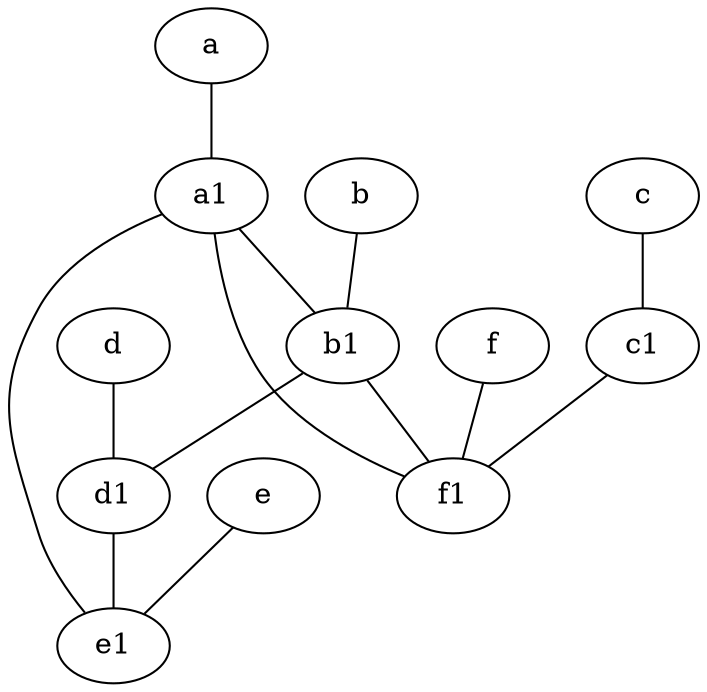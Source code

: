 graph {
	node [labelfontsize=50]
	a [labelfontsize=50 pos="8,2!"]
	f1 [labelfontsize=50 pos="3,8!"]
	c [labelfontsize=50 pos="4.5,2!"]
	b1 [labelfontsize=50 pos="9,4!"]
	a1 [labelfontsize=50 pos="8,3!"]
	c1 [labelfontsize=50 pos="4.5,3!"]
	e1 [labelfontsize=50 pos="7,7!"]
	d [labelfontsize=50 pos="2,5!"]
	b [labelfontsize=50 pos="10,4!"]
	e [labelfontsize=50 pos="7,9!"]
	d1 [labelfontsize=50 pos="3,5!"]
	f [labelfontsize=50 pos="3,9!"]
	e -- e1
	a1 -- b1
	b1 -- f1
	a1 -- f1
	c1 -- f1
	b -- b1
	d -- d1
	f -- f1
	b1 -- d1
	a -- a1
	c -- c1
	a1 -- e1
	d1 -- e1
}
